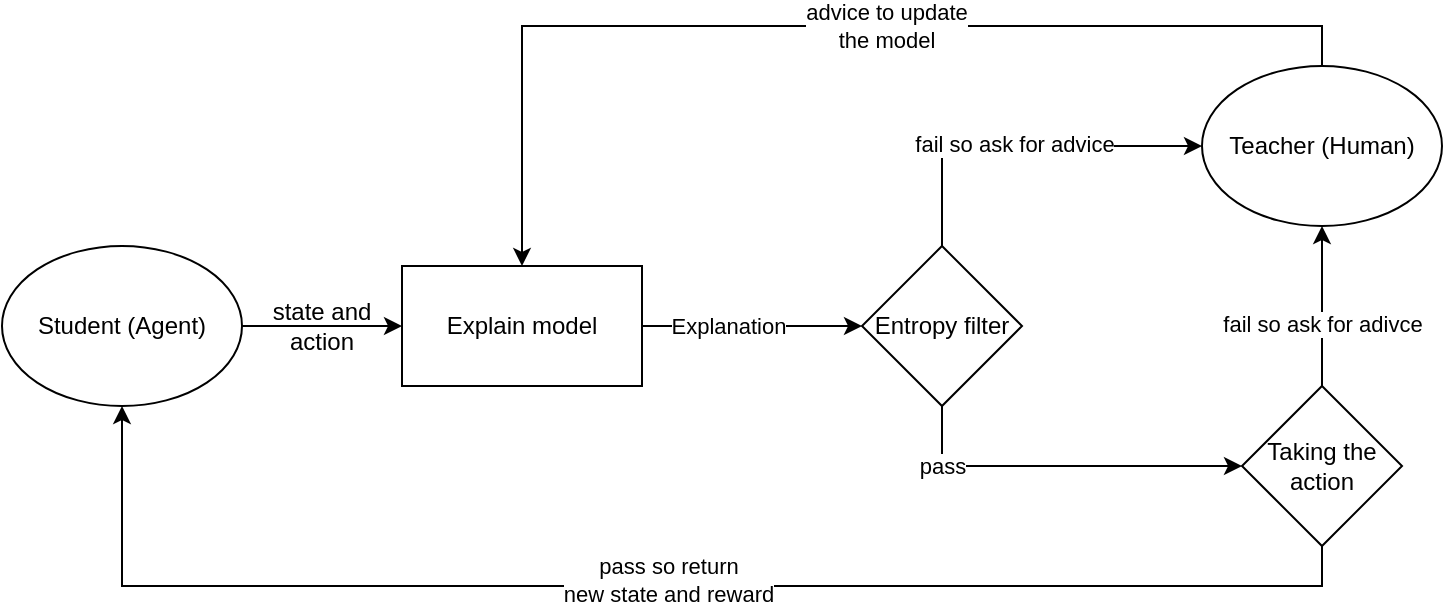 <mxfile version="14.7.6" type="github">
  <diagram id="s94BZew-1kgGQWFvk4fz" name="Page-1">
    <mxGraphModel dx="868" dy="438" grid="1" gridSize="10" guides="1" tooltips="1" connect="1" arrows="1" fold="1" page="1" pageScale="1" pageWidth="850" pageHeight="1100" math="0" shadow="0">
      <root>
        <mxCell id="0" />
        <mxCell id="1" parent="0" />
        <mxCell id="4TmoHQz32iZ2RVfKTQpo-15" style="edgeStyle=orthogonalEdgeStyle;rounded=0;orthogonalLoop=1;jettySize=auto;html=1;exitX=0.5;exitY=0;exitDx=0;exitDy=0;entryX=0.5;entryY=0;entryDx=0;entryDy=0;" edge="1" parent="1" source="4TmoHQz32iZ2RVfKTQpo-1" target="4TmoHQz32iZ2RVfKTQpo-4">
          <mxGeometry relative="1" as="geometry" />
        </mxCell>
        <mxCell id="4TmoHQz32iZ2RVfKTQpo-28" value="advice to update&lt;br&gt;the model" style="edgeLabel;html=1;align=center;verticalAlign=middle;resizable=0;points=[];" vertex="1" connectable="0" parent="4TmoHQz32iZ2RVfKTQpo-15">
          <mxGeometry x="0.059" relative="1" as="geometry">
            <mxPoint x="48" as="offset" />
          </mxGeometry>
        </mxCell>
        <mxCell id="4TmoHQz32iZ2RVfKTQpo-1" value="Teacher (Human)" style="ellipse;whiteSpace=wrap;html=1;" vertex="1" parent="1">
          <mxGeometry x="630" y="110" width="120" height="80" as="geometry" />
        </mxCell>
        <mxCell id="4TmoHQz32iZ2RVfKTQpo-8" value="" style="edgeStyle=orthogonalEdgeStyle;rounded=0;orthogonalLoop=1;jettySize=auto;html=1;" edge="1" parent="1" source="4TmoHQz32iZ2RVfKTQpo-2" target="4TmoHQz32iZ2RVfKTQpo-4">
          <mxGeometry relative="1" as="geometry" />
        </mxCell>
        <mxCell id="4TmoHQz32iZ2RVfKTQpo-2" value="Student (Agent)" style="ellipse;whiteSpace=wrap;html=1;" vertex="1" parent="1">
          <mxGeometry x="30" y="200" width="120" height="80" as="geometry" />
        </mxCell>
        <mxCell id="4TmoHQz32iZ2RVfKTQpo-10" style="edgeStyle=orthogonalEdgeStyle;rounded=0;orthogonalLoop=1;jettySize=auto;html=1;entryX=0;entryY=0.5;entryDx=0;entryDy=0;" edge="1" parent="1" source="4TmoHQz32iZ2RVfKTQpo-3" target="4TmoHQz32iZ2RVfKTQpo-7">
          <mxGeometry relative="1" as="geometry">
            <Array as="points">
              <mxPoint x="500" y="310" />
            </Array>
          </mxGeometry>
        </mxCell>
        <mxCell id="4TmoHQz32iZ2RVfKTQpo-22" value="pass" style="edgeLabel;html=1;align=center;verticalAlign=middle;resizable=0;points=[];" vertex="1" connectable="0" parent="4TmoHQz32iZ2RVfKTQpo-10">
          <mxGeometry x="-0.5" y="-1" relative="1" as="geometry">
            <mxPoint x="-15" y="-1" as="offset" />
          </mxGeometry>
        </mxCell>
        <mxCell id="4TmoHQz32iZ2RVfKTQpo-31" style="edgeStyle=orthogonalEdgeStyle;rounded=0;orthogonalLoop=1;jettySize=auto;html=1;exitX=0.5;exitY=0;exitDx=0;exitDy=0;entryX=0;entryY=0.5;entryDx=0;entryDy=0;" edge="1" parent="1" source="4TmoHQz32iZ2RVfKTQpo-3" target="4TmoHQz32iZ2RVfKTQpo-1">
          <mxGeometry relative="1" as="geometry" />
        </mxCell>
        <mxCell id="4TmoHQz32iZ2RVfKTQpo-32" value="fail so ask for advice" style="edgeLabel;html=1;align=center;verticalAlign=middle;resizable=0;points=[];" vertex="1" connectable="0" parent="4TmoHQz32iZ2RVfKTQpo-31">
          <mxGeometry x="-0.044" y="1" relative="1" as="geometry">
            <mxPoint as="offset" />
          </mxGeometry>
        </mxCell>
        <mxCell id="4TmoHQz32iZ2RVfKTQpo-3" value="Entropy filter" style="rhombus;whiteSpace=wrap;html=1;" vertex="1" parent="1">
          <mxGeometry x="460" y="200" width="80" height="80" as="geometry" />
        </mxCell>
        <mxCell id="4TmoHQz32iZ2RVfKTQpo-9" value="" style="edgeStyle=orthogonalEdgeStyle;rounded=0;orthogonalLoop=1;jettySize=auto;html=1;" edge="1" parent="1" source="4TmoHQz32iZ2RVfKTQpo-4" target="4TmoHQz32iZ2RVfKTQpo-3">
          <mxGeometry relative="1" as="geometry" />
        </mxCell>
        <mxCell id="4TmoHQz32iZ2RVfKTQpo-30" value="Explanation" style="edgeLabel;html=1;align=center;verticalAlign=middle;resizable=0;points=[];" vertex="1" connectable="0" parent="4TmoHQz32iZ2RVfKTQpo-9">
          <mxGeometry x="-0.218" relative="1" as="geometry">
            <mxPoint as="offset" />
          </mxGeometry>
        </mxCell>
        <mxCell id="4TmoHQz32iZ2RVfKTQpo-4" value="Explain model" style="rounded=0;whiteSpace=wrap;html=1;" vertex="1" parent="1">
          <mxGeometry x="230" y="210" width="120" height="60" as="geometry" />
        </mxCell>
        <mxCell id="4TmoHQz32iZ2RVfKTQpo-13" style="edgeStyle=orthogonalEdgeStyle;rounded=0;orthogonalLoop=1;jettySize=auto;html=1;" edge="1" parent="1" source="4TmoHQz32iZ2RVfKTQpo-7" target="4TmoHQz32iZ2RVfKTQpo-1">
          <mxGeometry relative="1" as="geometry" />
        </mxCell>
        <mxCell id="4TmoHQz32iZ2RVfKTQpo-25" value="fail so ask for adivce" style="edgeLabel;html=1;align=center;verticalAlign=middle;resizable=0;points=[];" vertex="1" connectable="0" parent="4TmoHQz32iZ2RVfKTQpo-13">
          <mxGeometry x="-0.225" relative="1" as="geometry">
            <mxPoint as="offset" />
          </mxGeometry>
        </mxCell>
        <mxCell id="4TmoHQz32iZ2RVfKTQpo-14" style="edgeStyle=orthogonalEdgeStyle;rounded=0;orthogonalLoop=1;jettySize=auto;html=1;entryX=0.5;entryY=1;entryDx=0;entryDy=0;" edge="1" parent="1" source="4TmoHQz32iZ2RVfKTQpo-7" target="4TmoHQz32iZ2RVfKTQpo-2">
          <mxGeometry relative="1" as="geometry">
            <Array as="points">
              <mxPoint x="690" y="370" />
              <mxPoint x="90" y="370" />
            </Array>
          </mxGeometry>
        </mxCell>
        <mxCell id="4TmoHQz32iZ2RVfKTQpo-33" value="pass so return &lt;br&gt;new state and reward" style="edgeLabel;html=1;align=center;verticalAlign=middle;resizable=0;points=[];" vertex="1" connectable="0" parent="4TmoHQz32iZ2RVfKTQpo-14">
          <mxGeometry x="-0.022" y="-3" relative="1" as="geometry">
            <mxPoint as="offset" />
          </mxGeometry>
        </mxCell>
        <mxCell id="4TmoHQz32iZ2RVfKTQpo-7" value="Taking the action" style="rhombus;whiteSpace=wrap;html=1;" vertex="1" parent="1">
          <mxGeometry x="650" y="270" width="80" height="80" as="geometry" />
        </mxCell>
        <mxCell id="4TmoHQz32iZ2RVfKTQpo-16" value="state and action" style="text;html=1;strokeColor=none;fillColor=none;align=center;verticalAlign=middle;whiteSpace=wrap;rounded=0;" vertex="1" parent="1">
          <mxGeometry x="160" y="240" width="60" as="geometry" />
        </mxCell>
      </root>
    </mxGraphModel>
  </diagram>
</mxfile>
